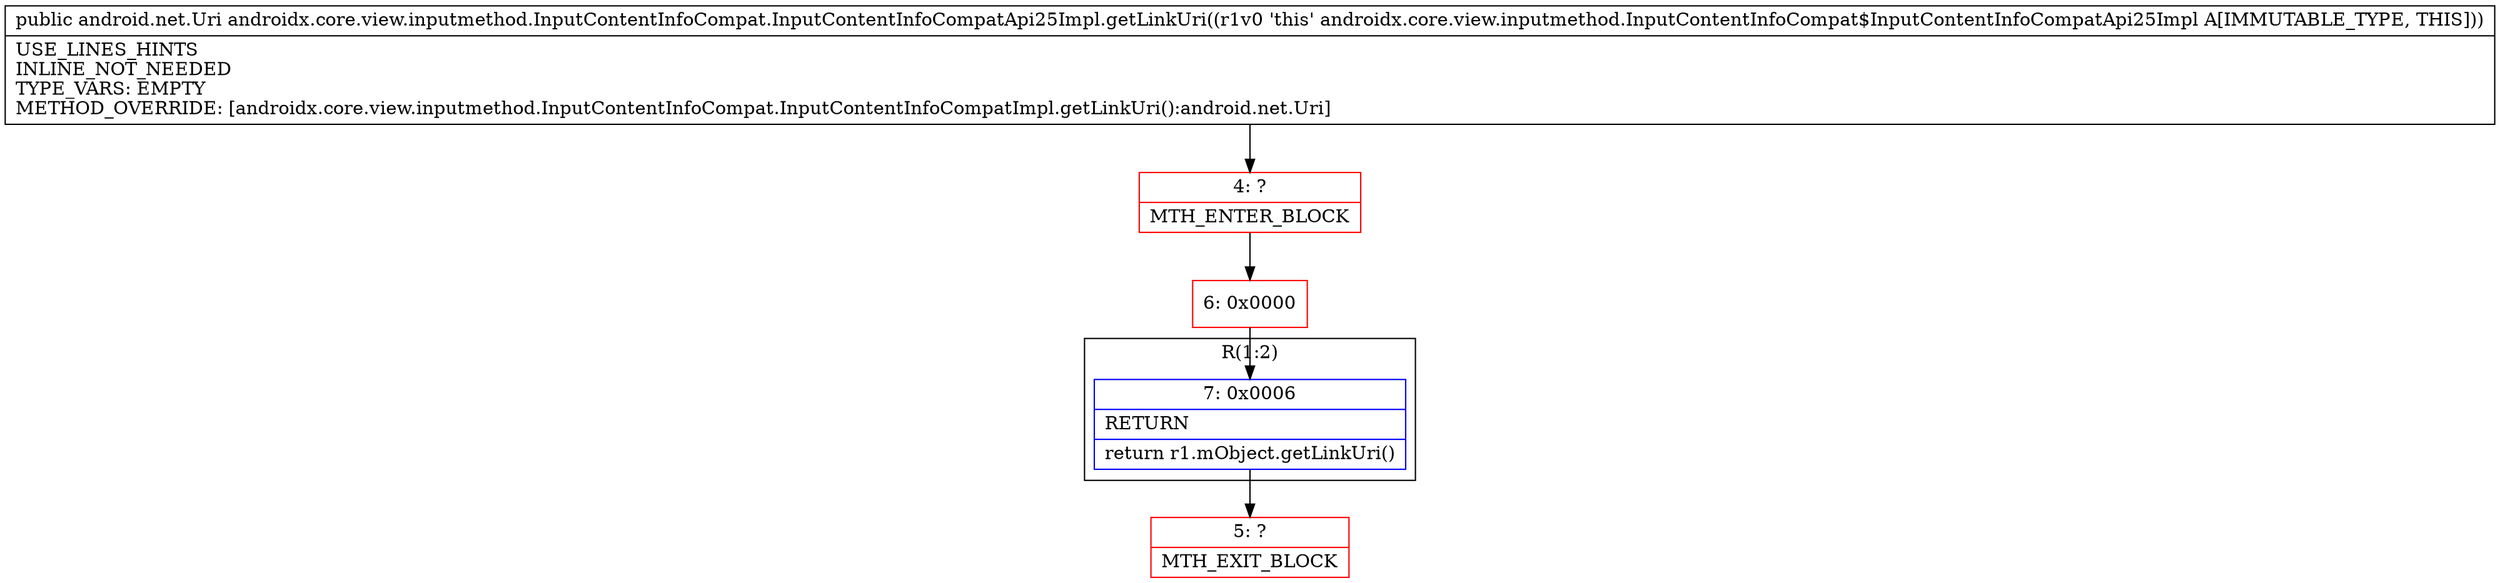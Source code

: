 digraph "CFG forandroidx.core.view.inputmethod.InputContentInfoCompat.InputContentInfoCompatApi25Impl.getLinkUri()Landroid\/net\/Uri;" {
subgraph cluster_Region_2001722559 {
label = "R(1:2)";
node [shape=record,color=blue];
Node_7 [shape=record,label="{7\:\ 0x0006|RETURN\l|return r1.mObject.getLinkUri()\l}"];
}
Node_4 [shape=record,color=red,label="{4\:\ ?|MTH_ENTER_BLOCK\l}"];
Node_6 [shape=record,color=red,label="{6\:\ 0x0000}"];
Node_5 [shape=record,color=red,label="{5\:\ ?|MTH_EXIT_BLOCK\l}"];
MethodNode[shape=record,label="{public android.net.Uri androidx.core.view.inputmethod.InputContentInfoCompat.InputContentInfoCompatApi25Impl.getLinkUri((r1v0 'this' androidx.core.view.inputmethod.InputContentInfoCompat$InputContentInfoCompatApi25Impl A[IMMUTABLE_TYPE, THIS]))  | USE_LINES_HINTS\lINLINE_NOT_NEEDED\lTYPE_VARS: EMPTY\lMETHOD_OVERRIDE: [androidx.core.view.inputmethod.InputContentInfoCompat.InputContentInfoCompatImpl.getLinkUri():android.net.Uri]\l}"];
MethodNode -> Node_4;Node_7 -> Node_5;
Node_4 -> Node_6;
Node_6 -> Node_7;
}

